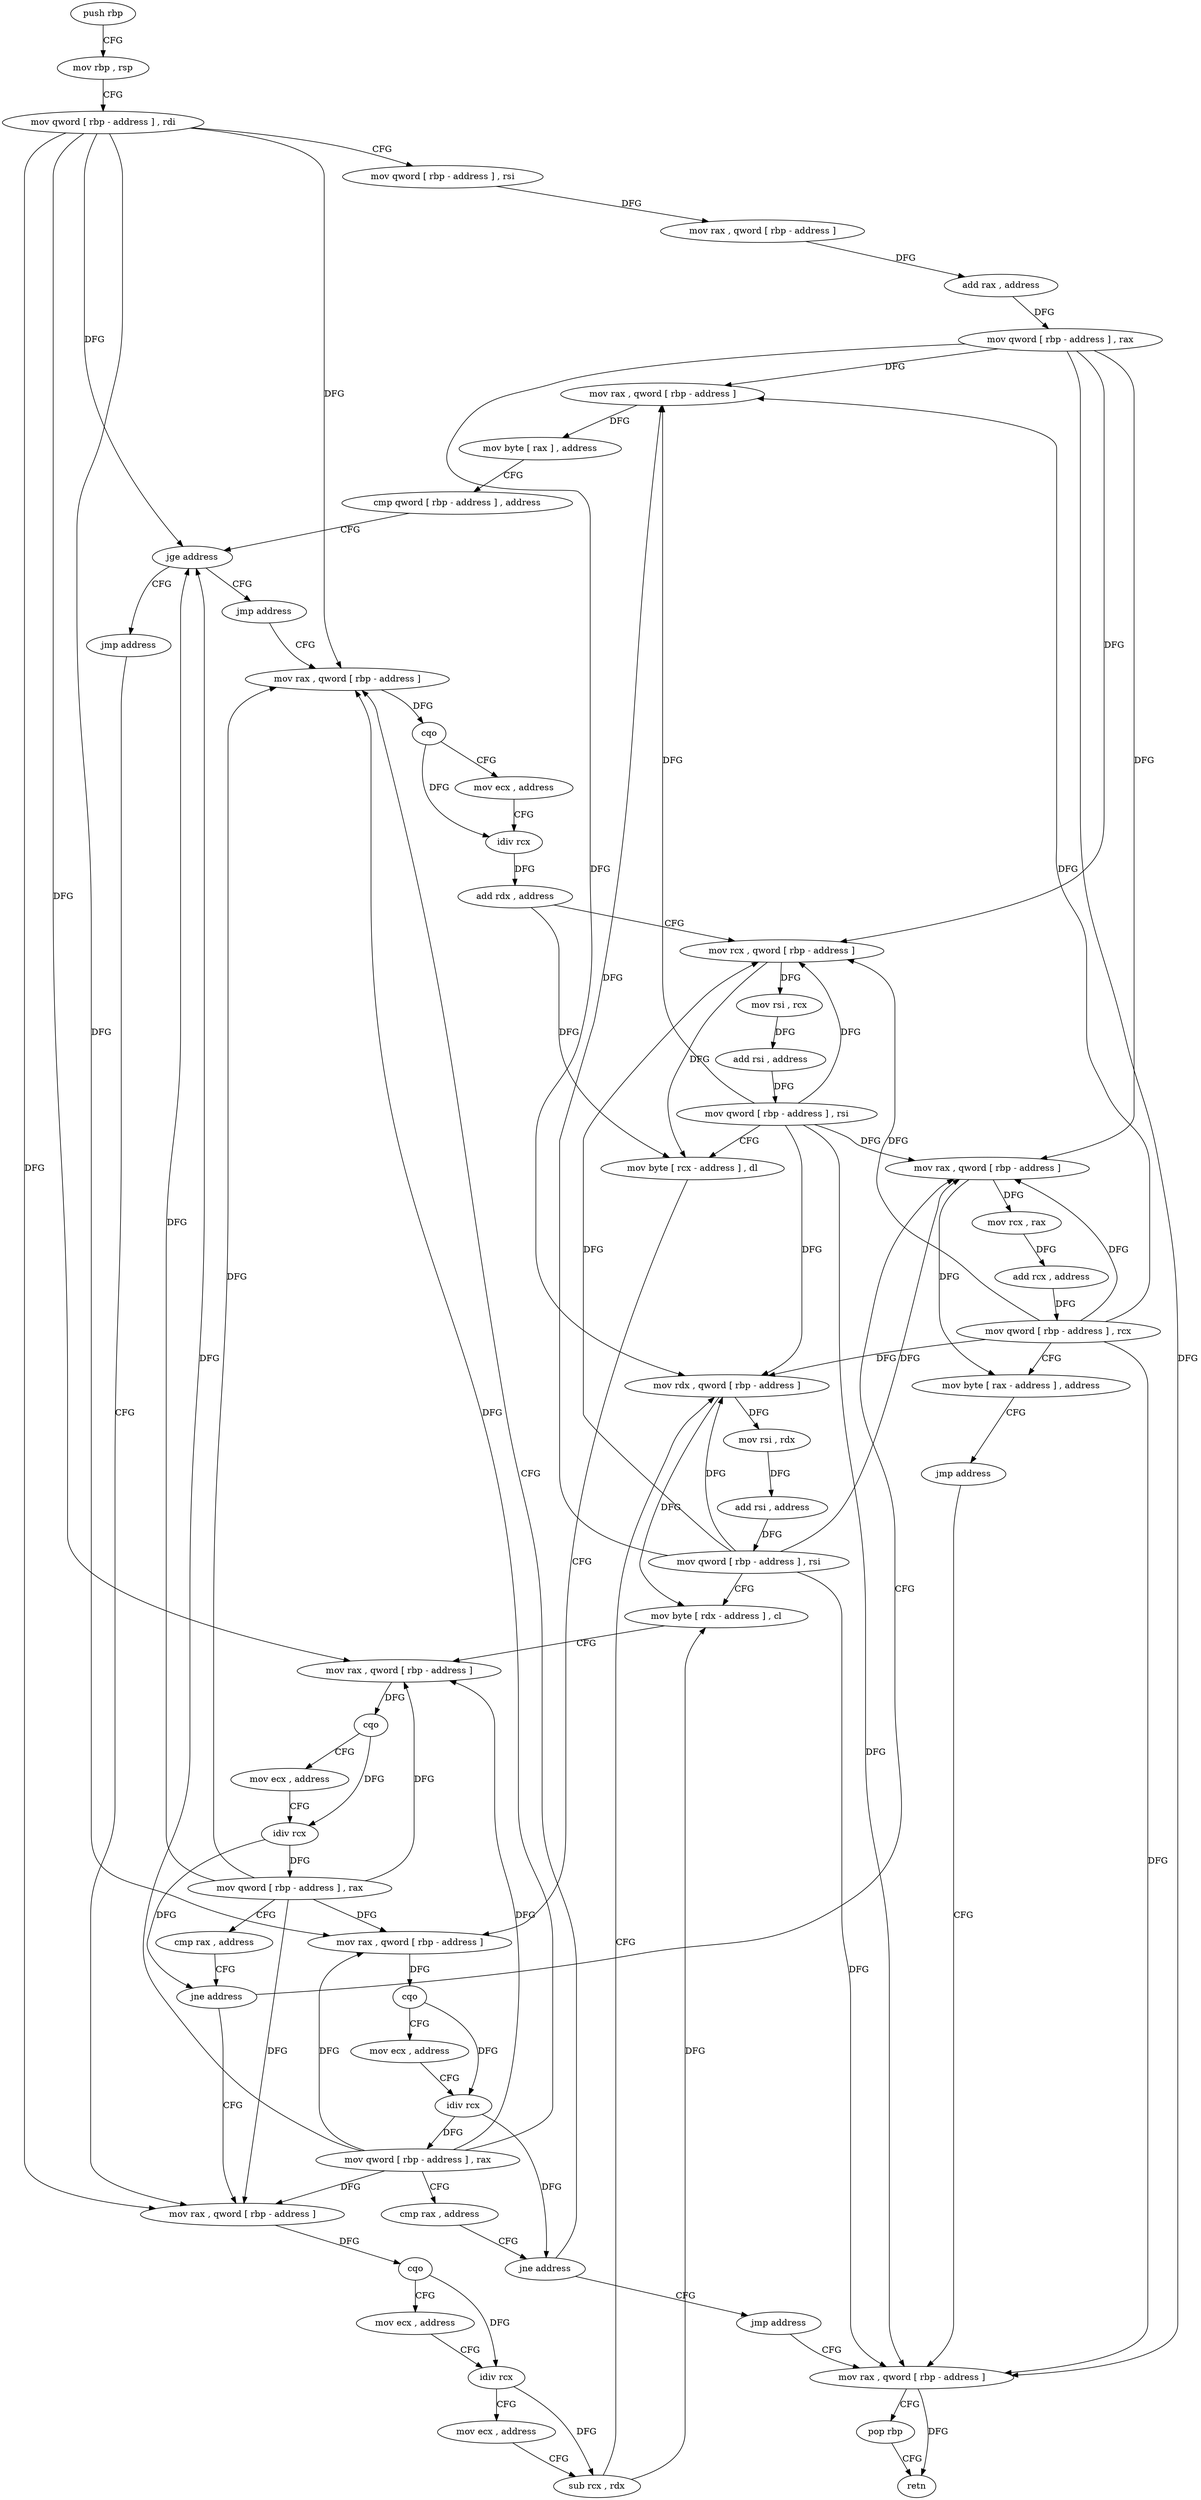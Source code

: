 digraph "func" {
"4286672" [label = "push rbp" ]
"4286673" [label = "mov rbp , rsp" ]
"4286676" [label = "mov qword [ rbp - address ] , rdi" ]
"4286680" [label = "mov qword [ rbp - address ] , rsi" ]
"4286684" [label = "mov rax , qword [ rbp - address ]" ]
"4286688" [label = "add rax , address" ]
"4286694" [label = "mov qword [ rbp - address ] , rax" ]
"4286698" [label = "mov rax , qword [ rbp - address ]" ]
"4286702" [label = "mov byte [ rax ] , address" ]
"4286705" [label = "cmp qword [ rbp - address ] , address" ]
"4286710" [label = "jge address" ]
"4286819" [label = "jmp address" ]
"4286716" [label = "jmp address" ]
"4286824" [label = "mov rax , qword [ rbp - address ]" ]
"4286721" [label = "mov rax , qword [ rbp - address ]" ]
"4286828" [label = "cqo" ]
"4286830" [label = "mov ecx , address" ]
"4286835" [label = "idiv rcx" ]
"4286838" [label = "add rdx , address" ]
"4286845" [label = "mov rcx , qword [ rbp - address ]" ]
"4286849" [label = "mov rsi , rcx" ]
"4286852" [label = "add rsi , address" ]
"4286859" [label = "mov qword [ rbp - address ] , rsi" ]
"4286863" [label = "mov byte [ rcx - address ] , dl" ]
"4286866" [label = "mov rax , qword [ rbp - address ]" ]
"4286870" [label = "cqo" ]
"4286872" [label = "mov ecx , address" ]
"4286877" [label = "idiv rcx" ]
"4286880" [label = "mov qword [ rbp - address ] , rax" ]
"4286884" [label = "cmp rax , address" ]
"4286888" [label = "jne address" ]
"4286894" [label = "jmp address" ]
"4286725" [label = "cqo" ]
"4286727" [label = "mov ecx , address" ]
"4286732" [label = "idiv rcx" ]
"4286735" [label = "mov ecx , address" ]
"4286740" [label = "sub rcx , rdx" ]
"4286743" [label = "mov rdx , qword [ rbp - address ]" ]
"4286747" [label = "mov rsi , rdx" ]
"4286750" [label = "add rsi , address" ]
"4286757" [label = "mov qword [ rbp - address ] , rsi" ]
"4286761" [label = "mov byte [ rdx - address ] , cl" ]
"4286764" [label = "mov rax , qword [ rbp - address ]" ]
"4286768" [label = "cqo" ]
"4286770" [label = "mov ecx , address" ]
"4286775" [label = "idiv rcx" ]
"4286778" [label = "mov qword [ rbp - address ] , rax" ]
"4286782" [label = "cmp rax , address" ]
"4286786" [label = "jne address" ]
"4286792" [label = "mov rax , qword [ rbp - address ]" ]
"4286899" [label = "mov rax , qword [ rbp - address ]" ]
"4286796" [label = "mov rcx , rax" ]
"4286799" [label = "add rcx , address" ]
"4286806" [label = "mov qword [ rbp - address ] , rcx" ]
"4286810" [label = "mov byte [ rax - address ] , address" ]
"4286814" [label = "jmp address" ]
"4286903" [label = "pop rbp" ]
"4286904" [label = "retn" ]
"4286672" -> "4286673" [ label = "CFG" ]
"4286673" -> "4286676" [ label = "CFG" ]
"4286676" -> "4286680" [ label = "CFG" ]
"4286676" -> "4286710" [ label = "DFG" ]
"4286676" -> "4286824" [ label = "DFG" ]
"4286676" -> "4286866" [ label = "DFG" ]
"4286676" -> "4286721" [ label = "DFG" ]
"4286676" -> "4286764" [ label = "DFG" ]
"4286680" -> "4286684" [ label = "DFG" ]
"4286684" -> "4286688" [ label = "DFG" ]
"4286688" -> "4286694" [ label = "DFG" ]
"4286694" -> "4286698" [ label = "DFG" ]
"4286694" -> "4286845" [ label = "DFG" ]
"4286694" -> "4286743" [ label = "DFG" ]
"4286694" -> "4286792" [ label = "DFG" ]
"4286694" -> "4286899" [ label = "DFG" ]
"4286698" -> "4286702" [ label = "DFG" ]
"4286702" -> "4286705" [ label = "CFG" ]
"4286705" -> "4286710" [ label = "CFG" ]
"4286710" -> "4286819" [ label = "CFG" ]
"4286710" -> "4286716" [ label = "CFG" ]
"4286819" -> "4286824" [ label = "CFG" ]
"4286716" -> "4286721" [ label = "CFG" ]
"4286824" -> "4286828" [ label = "DFG" ]
"4286721" -> "4286725" [ label = "DFG" ]
"4286828" -> "4286830" [ label = "CFG" ]
"4286828" -> "4286835" [ label = "DFG" ]
"4286830" -> "4286835" [ label = "CFG" ]
"4286835" -> "4286838" [ label = "DFG" ]
"4286838" -> "4286845" [ label = "CFG" ]
"4286838" -> "4286863" [ label = "DFG" ]
"4286845" -> "4286849" [ label = "DFG" ]
"4286845" -> "4286863" [ label = "DFG" ]
"4286849" -> "4286852" [ label = "DFG" ]
"4286852" -> "4286859" [ label = "DFG" ]
"4286859" -> "4286863" [ label = "CFG" ]
"4286859" -> "4286698" [ label = "DFG" ]
"4286859" -> "4286845" [ label = "DFG" ]
"4286859" -> "4286743" [ label = "DFG" ]
"4286859" -> "4286792" [ label = "DFG" ]
"4286859" -> "4286899" [ label = "DFG" ]
"4286863" -> "4286866" [ label = "CFG" ]
"4286866" -> "4286870" [ label = "DFG" ]
"4286870" -> "4286872" [ label = "CFG" ]
"4286870" -> "4286877" [ label = "DFG" ]
"4286872" -> "4286877" [ label = "CFG" ]
"4286877" -> "4286880" [ label = "DFG" ]
"4286877" -> "4286888" [ label = "DFG" ]
"4286880" -> "4286884" [ label = "CFG" ]
"4286880" -> "4286710" [ label = "DFG" ]
"4286880" -> "4286824" [ label = "DFG" ]
"4286880" -> "4286866" [ label = "DFG" ]
"4286880" -> "4286721" [ label = "DFG" ]
"4286880" -> "4286764" [ label = "DFG" ]
"4286884" -> "4286888" [ label = "CFG" ]
"4286888" -> "4286824" [ label = "CFG" ]
"4286888" -> "4286894" [ label = "CFG" ]
"4286894" -> "4286899" [ label = "CFG" ]
"4286725" -> "4286727" [ label = "CFG" ]
"4286725" -> "4286732" [ label = "DFG" ]
"4286727" -> "4286732" [ label = "CFG" ]
"4286732" -> "4286735" [ label = "CFG" ]
"4286732" -> "4286740" [ label = "DFG" ]
"4286735" -> "4286740" [ label = "CFG" ]
"4286740" -> "4286743" [ label = "CFG" ]
"4286740" -> "4286761" [ label = "DFG" ]
"4286743" -> "4286747" [ label = "DFG" ]
"4286743" -> "4286761" [ label = "DFG" ]
"4286747" -> "4286750" [ label = "DFG" ]
"4286750" -> "4286757" [ label = "DFG" ]
"4286757" -> "4286761" [ label = "CFG" ]
"4286757" -> "4286698" [ label = "DFG" ]
"4286757" -> "4286845" [ label = "DFG" ]
"4286757" -> "4286743" [ label = "DFG" ]
"4286757" -> "4286792" [ label = "DFG" ]
"4286757" -> "4286899" [ label = "DFG" ]
"4286761" -> "4286764" [ label = "CFG" ]
"4286764" -> "4286768" [ label = "DFG" ]
"4286768" -> "4286770" [ label = "CFG" ]
"4286768" -> "4286775" [ label = "DFG" ]
"4286770" -> "4286775" [ label = "CFG" ]
"4286775" -> "4286778" [ label = "DFG" ]
"4286775" -> "4286786" [ label = "DFG" ]
"4286778" -> "4286782" [ label = "CFG" ]
"4286778" -> "4286710" [ label = "DFG" ]
"4286778" -> "4286824" [ label = "DFG" ]
"4286778" -> "4286866" [ label = "DFG" ]
"4286778" -> "4286721" [ label = "DFG" ]
"4286778" -> "4286764" [ label = "DFG" ]
"4286782" -> "4286786" [ label = "CFG" ]
"4286786" -> "4286721" [ label = "CFG" ]
"4286786" -> "4286792" [ label = "CFG" ]
"4286792" -> "4286796" [ label = "DFG" ]
"4286792" -> "4286810" [ label = "DFG" ]
"4286899" -> "4286903" [ label = "CFG" ]
"4286899" -> "4286904" [ label = "DFG" ]
"4286796" -> "4286799" [ label = "DFG" ]
"4286799" -> "4286806" [ label = "DFG" ]
"4286806" -> "4286810" [ label = "CFG" ]
"4286806" -> "4286698" [ label = "DFG" ]
"4286806" -> "4286845" [ label = "DFG" ]
"4286806" -> "4286743" [ label = "DFG" ]
"4286806" -> "4286792" [ label = "DFG" ]
"4286806" -> "4286899" [ label = "DFG" ]
"4286810" -> "4286814" [ label = "CFG" ]
"4286814" -> "4286899" [ label = "CFG" ]
"4286903" -> "4286904" [ label = "CFG" ]
}

